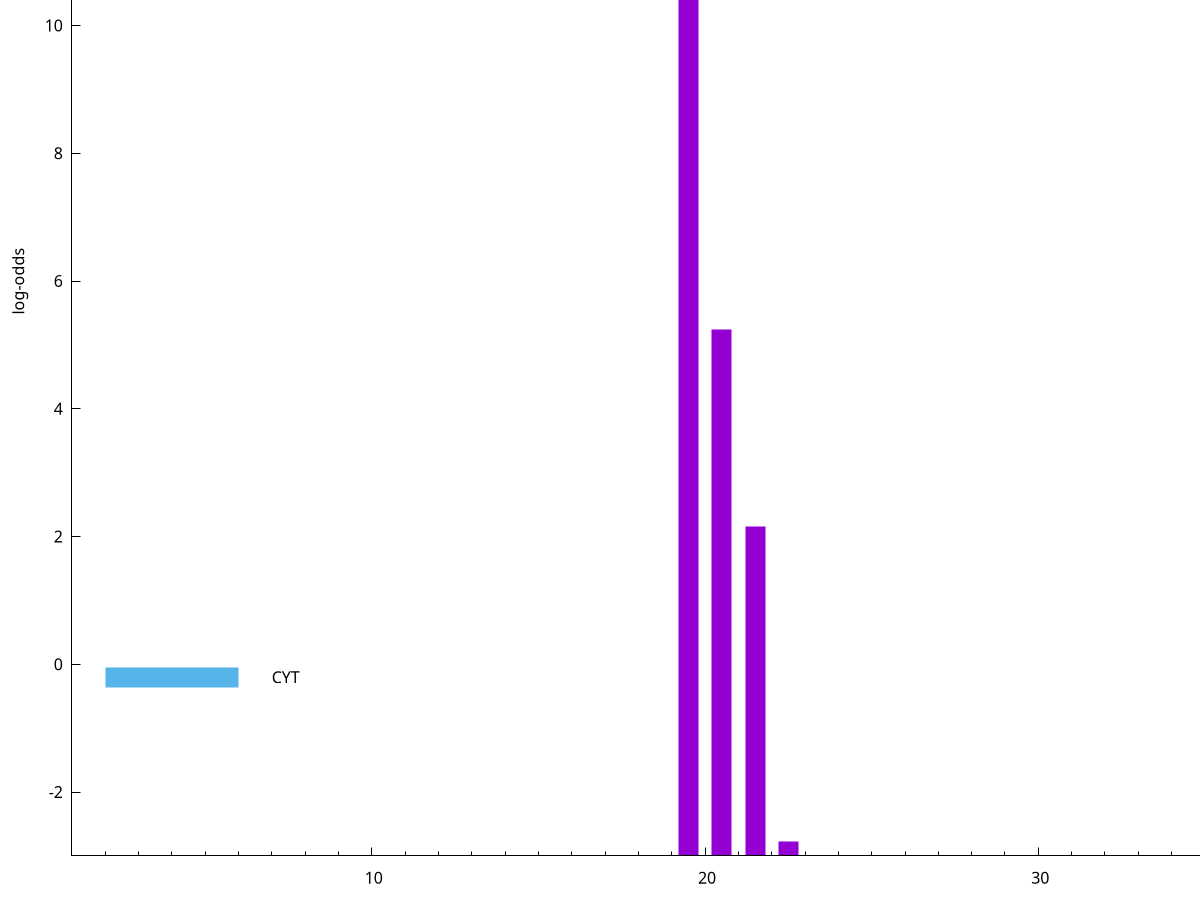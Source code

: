 set title "LipoP predictions for SRR4017849.gff"
set size 2., 1.4
set xrange [1:70] 
set mxtics 10
set yrange [-3:15]
set y2range [0:18]
set ylabel "log-odds"
set term postscript eps color solid "Helvetica" 30
set output "SRR4017849.gff45.eps"
set arrow from 2,12.3538 to 6,12.3538 nohead lt 1 lw 20
set label "SpI" at 7,12.3538
set arrow from 2,-0.200913 to 6,-0.200913 nohead lt 3 lw 20
set label "CYT" at 7,-0.200913
set arrow from 2,12.3538 to 6,12.3538 nohead lt 1 lw 20
set label "SpI" at 7,12.3538
# NOTE: The scores below are the log-odds scores with the threshold
# NOTE: subtracted (a hack to make gnuplot make the histogram all
# NOTE: look nice).
plot "-" axes x1y2 title "" with impulses lt 1 lw 20
19.500000 15.342000
20.500000 8.239430
21.500000 5.160890
22.500000 0.227180
e
exit
